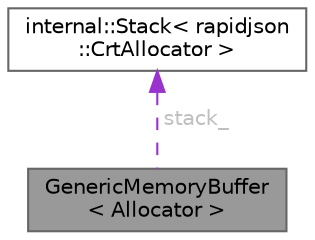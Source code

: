 digraph "GenericMemoryBuffer&lt; Allocator &gt;"
{
 // LATEX_PDF_SIZE
  bgcolor="transparent";
  edge [fontname=Helvetica,fontsize=10,labelfontname=Helvetica,labelfontsize=10];
  node [fontname=Helvetica,fontsize=10,shape=box,height=0.2,width=0.4];
  Node1 [id="Node000001",label="GenericMemoryBuffer\l\< Allocator \>",height=0.2,width=0.4,color="gray40", fillcolor="grey60", style="filled", fontcolor="black",tooltip="Represents an in-memory output byte stream."];
  Node2 -> Node1 [id="edge1_Node000001_Node000002",dir="back",color="darkorchid3",style="dashed",tooltip=" ",label=" stack_",fontcolor="grey" ];
  Node2 [id="Node000002",label="internal::Stack\< rapidjson\l::CrtAllocator \>",height=0.2,width=0.4,color="gray40", fillcolor="white", style="filled",URL="$classinternal_1_1_stack.html",tooltip=" "];
}
